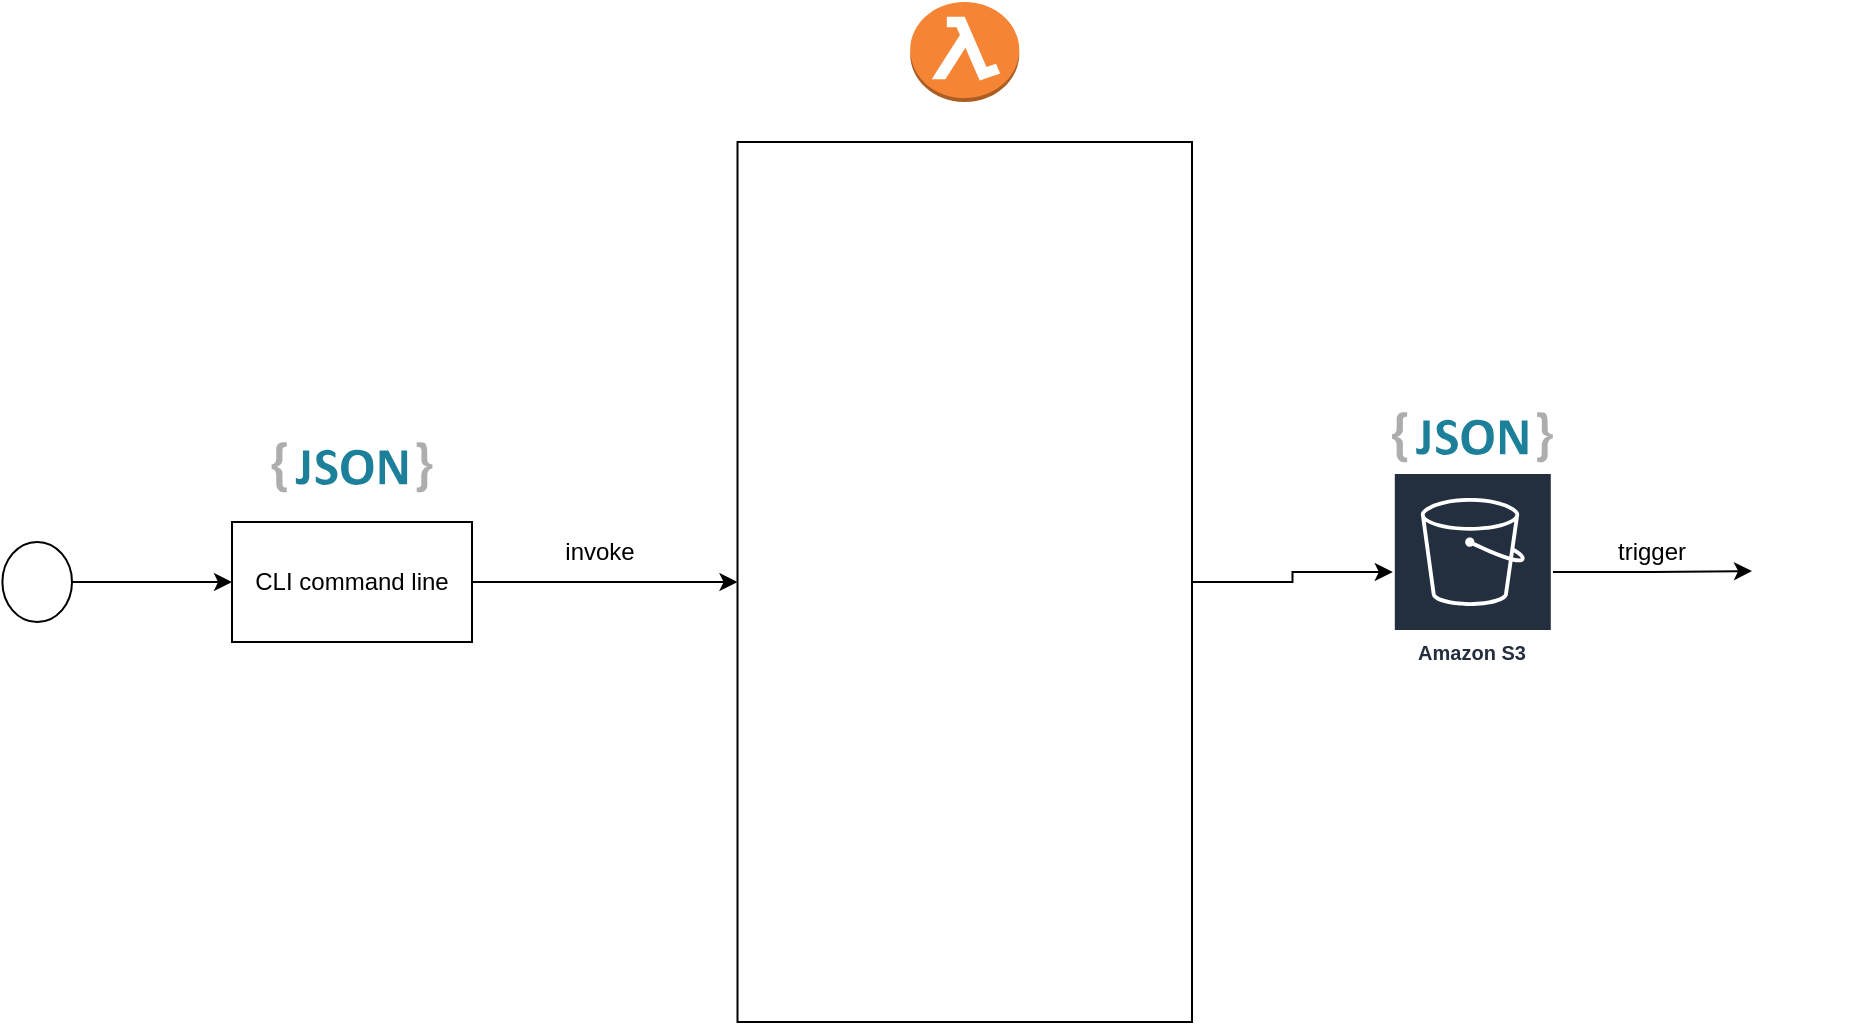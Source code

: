 <mxfile version="21.5.2" type="github">
  <diagram name="Trang-1" id="MJ_BRHSNhFji1RFKoRyt">
    <mxGraphModel dx="1434" dy="803" grid="1" gridSize="10" guides="1" tooltips="1" connect="1" arrows="1" fold="1" page="1" pageScale="1" pageWidth="827" pageHeight="1169" math="0" shadow="0">
      <root>
        <mxCell id="0" />
        <mxCell id="1" parent="0" />
        <mxCell id="PgDhFmjBs7x280nBXUFe-25" style="edgeStyle=orthogonalEdgeStyle;rounded=0;orthogonalLoop=1;jettySize=auto;html=1;entryX=0;entryY=0.75;entryDx=0;entryDy=0;" edge="1" parent="1" source="PgDhFmjBs7x280nBXUFe-3" target="PgDhFmjBs7x280nBXUFe-11">
          <mxGeometry relative="1" as="geometry" />
        </mxCell>
        <mxCell id="PgDhFmjBs7x280nBXUFe-3" value="Amazon S3" style="sketch=0;outlineConnect=0;fontColor=#232F3E;gradientColor=none;strokeColor=#ffffff;fillColor=#232F3E;dashed=0;verticalLabelPosition=middle;verticalAlign=bottom;align=center;html=1;whiteSpace=wrap;fontSize=10;fontStyle=1;spacing=3;shape=mxgraph.aws4.productIcon;prIcon=mxgraph.aws4.s3;" vertex="1" parent="1">
          <mxGeometry x="780.4" y="265" width="80" height="100" as="geometry" />
        </mxCell>
        <mxCell id="PgDhFmjBs7x280nBXUFe-6" value="" style="dashed=0;outlineConnect=0;html=1;align=center;labelPosition=center;verticalLabelPosition=bottom;verticalAlign=top;shape=mxgraph.weblogos.json_2" vertex="1" parent="1">
          <mxGeometry x="219.8" y="250" width="80.4" height="25.2" as="geometry" />
        </mxCell>
        <mxCell id="PgDhFmjBs7x280nBXUFe-7" value="" style="dashed=0;outlineConnect=0;html=1;align=center;labelPosition=center;verticalLabelPosition=bottom;verticalAlign=top;shape=mxgraph.weblogos.json_2" vertex="1" parent="1">
          <mxGeometry x="780" y="235" width="80.4" height="25.2" as="geometry" />
        </mxCell>
        <mxCell id="PgDhFmjBs7x280nBXUFe-11" value="" style="shape=image;html=1;verticalAlign=top;verticalLabelPosition=bottom;labelBackgroundColor=#ffffff;imageAspect=0;aspect=fixed;image=https://cdn2.iconfinder.com/data/icons/social-media-2285/512/1_Slack_colored_svg-128.png" vertex="1" parent="1">
          <mxGeometry x="960" y="271" width="58" height="58" as="geometry" />
        </mxCell>
        <mxCell id="PgDhFmjBs7x280nBXUFe-10" value="" style="outlineConnect=0;dashed=0;verticalLabelPosition=bottom;verticalAlign=top;align=center;html=1;shape=mxgraph.aws3.lambda_function;fillColor=#F58534;gradientColor=none;" vertex="1" parent="1">
          <mxGeometry x="539.13" y="30" width="54.5" height="50" as="geometry" />
        </mxCell>
        <mxCell id="PgDhFmjBs7x280nBXUFe-23" style="edgeStyle=orthogonalEdgeStyle;rounded=0;orthogonalLoop=1;jettySize=auto;html=1;" edge="1" parent="1" source="PgDhFmjBs7x280nBXUFe-18" target="PgDhFmjBs7x280nBXUFe-31">
          <mxGeometry relative="1" as="geometry">
            <mxPoint x="345" y="389.44" as="targetPoint" />
          </mxGeometry>
        </mxCell>
        <mxCell id="PgDhFmjBs7x280nBXUFe-18" value="CLI command line" style="rounded=0;whiteSpace=wrap;html=1;" vertex="1" parent="1">
          <mxGeometry x="200" y="290" width="120" height="60" as="geometry" />
        </mxCell>
        <mxCell id="PgDhFmjBs7x280nBXUFe-22" style="edgeStyle=orthogonalEdgeStyle;rounded=0;orthogonalLoop=1;jettySize=auto;html=1;entryX=0;entryY=0.5;entryDx=0;entryDy=0;" edge="1" parent="1" source="PgDhFmjBs7x280nBXUFe-20" target="PgDhFmjBs7x280nBXUFe-18">
          <mxGeometry relative="1" as="geometry" />
        </mxCell>
        <mxCell id="PgDhFmjBs7x280nBXUFe-20" value="" style="ellipse;whiteSpace=wrap;html=1;" vertex="1" parent="1">
          <mxGeometry x="85.2" y="300" width="34.8" height="40" as="geometry" />
        </mxCell>
        <mxCell id="PgDhFmjBs7x280nBXUFe-32" style="edgeStyle=orthogonalEdgeStyle;rounded=0;orthogonalLoop=1;jettySize=auto;html=1;" edge="1" parent="1" source="PgDhFmjBs7x280nBXUFe-31" target="PgDhFmjBs7x280nBXUFe-3">
          <mxGeometry relative="1" as="geometry" />
        </mxCell>
        <mxCell id="PgDhFmjBs7x280nBXUFe-31" value="" style="rounded=0;whiteSpace=wrap;html=1;" vertex="1" parent="1">
          <mxGeometry x="452.75" y="100" width="227.25" height="440" as="geometry" />
        </mxCell>
        <mxCell id="PgDhFmjBs7x280nBXUFe-26" value="trigger&lt;br&gt;" style="text;html=1;strokeColor=none;fillColor=none;align=center;verticalAlign=middle;whiteSpace=wrap;rounded=0;" vertex="1" parent="1">
          <mxGeometry x="880" y="290" width="60" height="30" as="geometry" />
        </mxCell>
        <mxCell id="PgDhFmjBs7x280nBXUFe-34" value="invoke" style="text;html=1;strokeColor=none;fillColor=none;align=center;verticalAlign=middle;whiteSpace=wrap;rounded=0;" vertex="1" parent="1">
          <mxGeometry x="353.5" y="290" width="60" height="30" as="geometry" />
        </mxCell>
      </root>
    </mxGraphModel>
  </diagram>
</mxfile>
